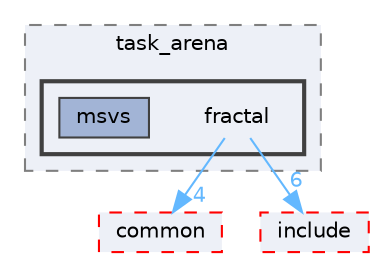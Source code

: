 digraph "external/taskflow/3rd-party/tbb/examples/task_arena/fractal"
{
 // LATEX_PDF_SIZE
  bgcolor="transparent";
  edge [fontname=Helvetica,fontsize=10,labelfontname=Helvetica,labelfontsize=10];
  node [fontname=Helvetica,fontsize=10,shape=box,height=0.2,width=0.4];
  compound=true
  subgraph clusterdir_38caaf1cc0812aabbf5d0c9354a630a7 {
    graph [ bgcolor="#edf0f7", pencolor="grey50", label="task_arena", fontname=Helvetica,fontsize=10 style="filled,dashed", URL="dir_38caaf1cc0812aabbf5d0c9354a630a7.html",tooltip=""]
  subgraph clusterdir_e9ef3ea45b133658039292c02949b862 {
    graph [ bgcolor="#edf0f7", pencolor="grey25", label="", fontname=Helvetica,fontsize=10 style="filled,bold", URL="dir_e9ef3ea45b133658039292c02949b862.html",tooltip=""]
    dir_e9ef3ea45b133658039292c02949b862 [shape=plaintext, label="fractal"];
  dir_c82738c7a59690a0855b459e5521e170 [label="msvs", fillcolor="#a2b4d6", color="grey25", style="filled", URL="dir_c82738c7a59690a0855b459e5521e170.html",tooltip=""];
  }
  }
  dir_54703c436fa5ff1ab20c927331cf8a3a [label="common", fillcolor="#edf0f7", color="red", style="filled,dashed", URL="dir_54703c436fa5ff1ab20c927331cf8a3a.html",tooltip=""];
  dir_9a108c806b4257aefe6c62ce1f799fad [label="include", fillcolor="#edf0f7", color="red", style="filled,dashed", URL="dir_9a108c806b4257aefe6c62ce1f799fad.html",tooltip=""];
  dir_e9ef3ea45b133658039292c02949b862->dir_54703c436fa5ff1ab20c927331cf8a3a [headlabel="4", labeldistance=1.5 headhref="dir_000330_000148.html" href="dir_000330_000148.html" color="steelblue1" fontcolor="steelblue1"];
  dir_e9ef3ea45b133658039292c02949b862->dir_9a108c806b4257aefe6c62ce1f799fad [headlabel="6", labeldistance=1.5 headhref="dir_000330_000389.html" href="dir_000330_000389.html" color="steelblue1" fontcolor="steelblue1"];
}
